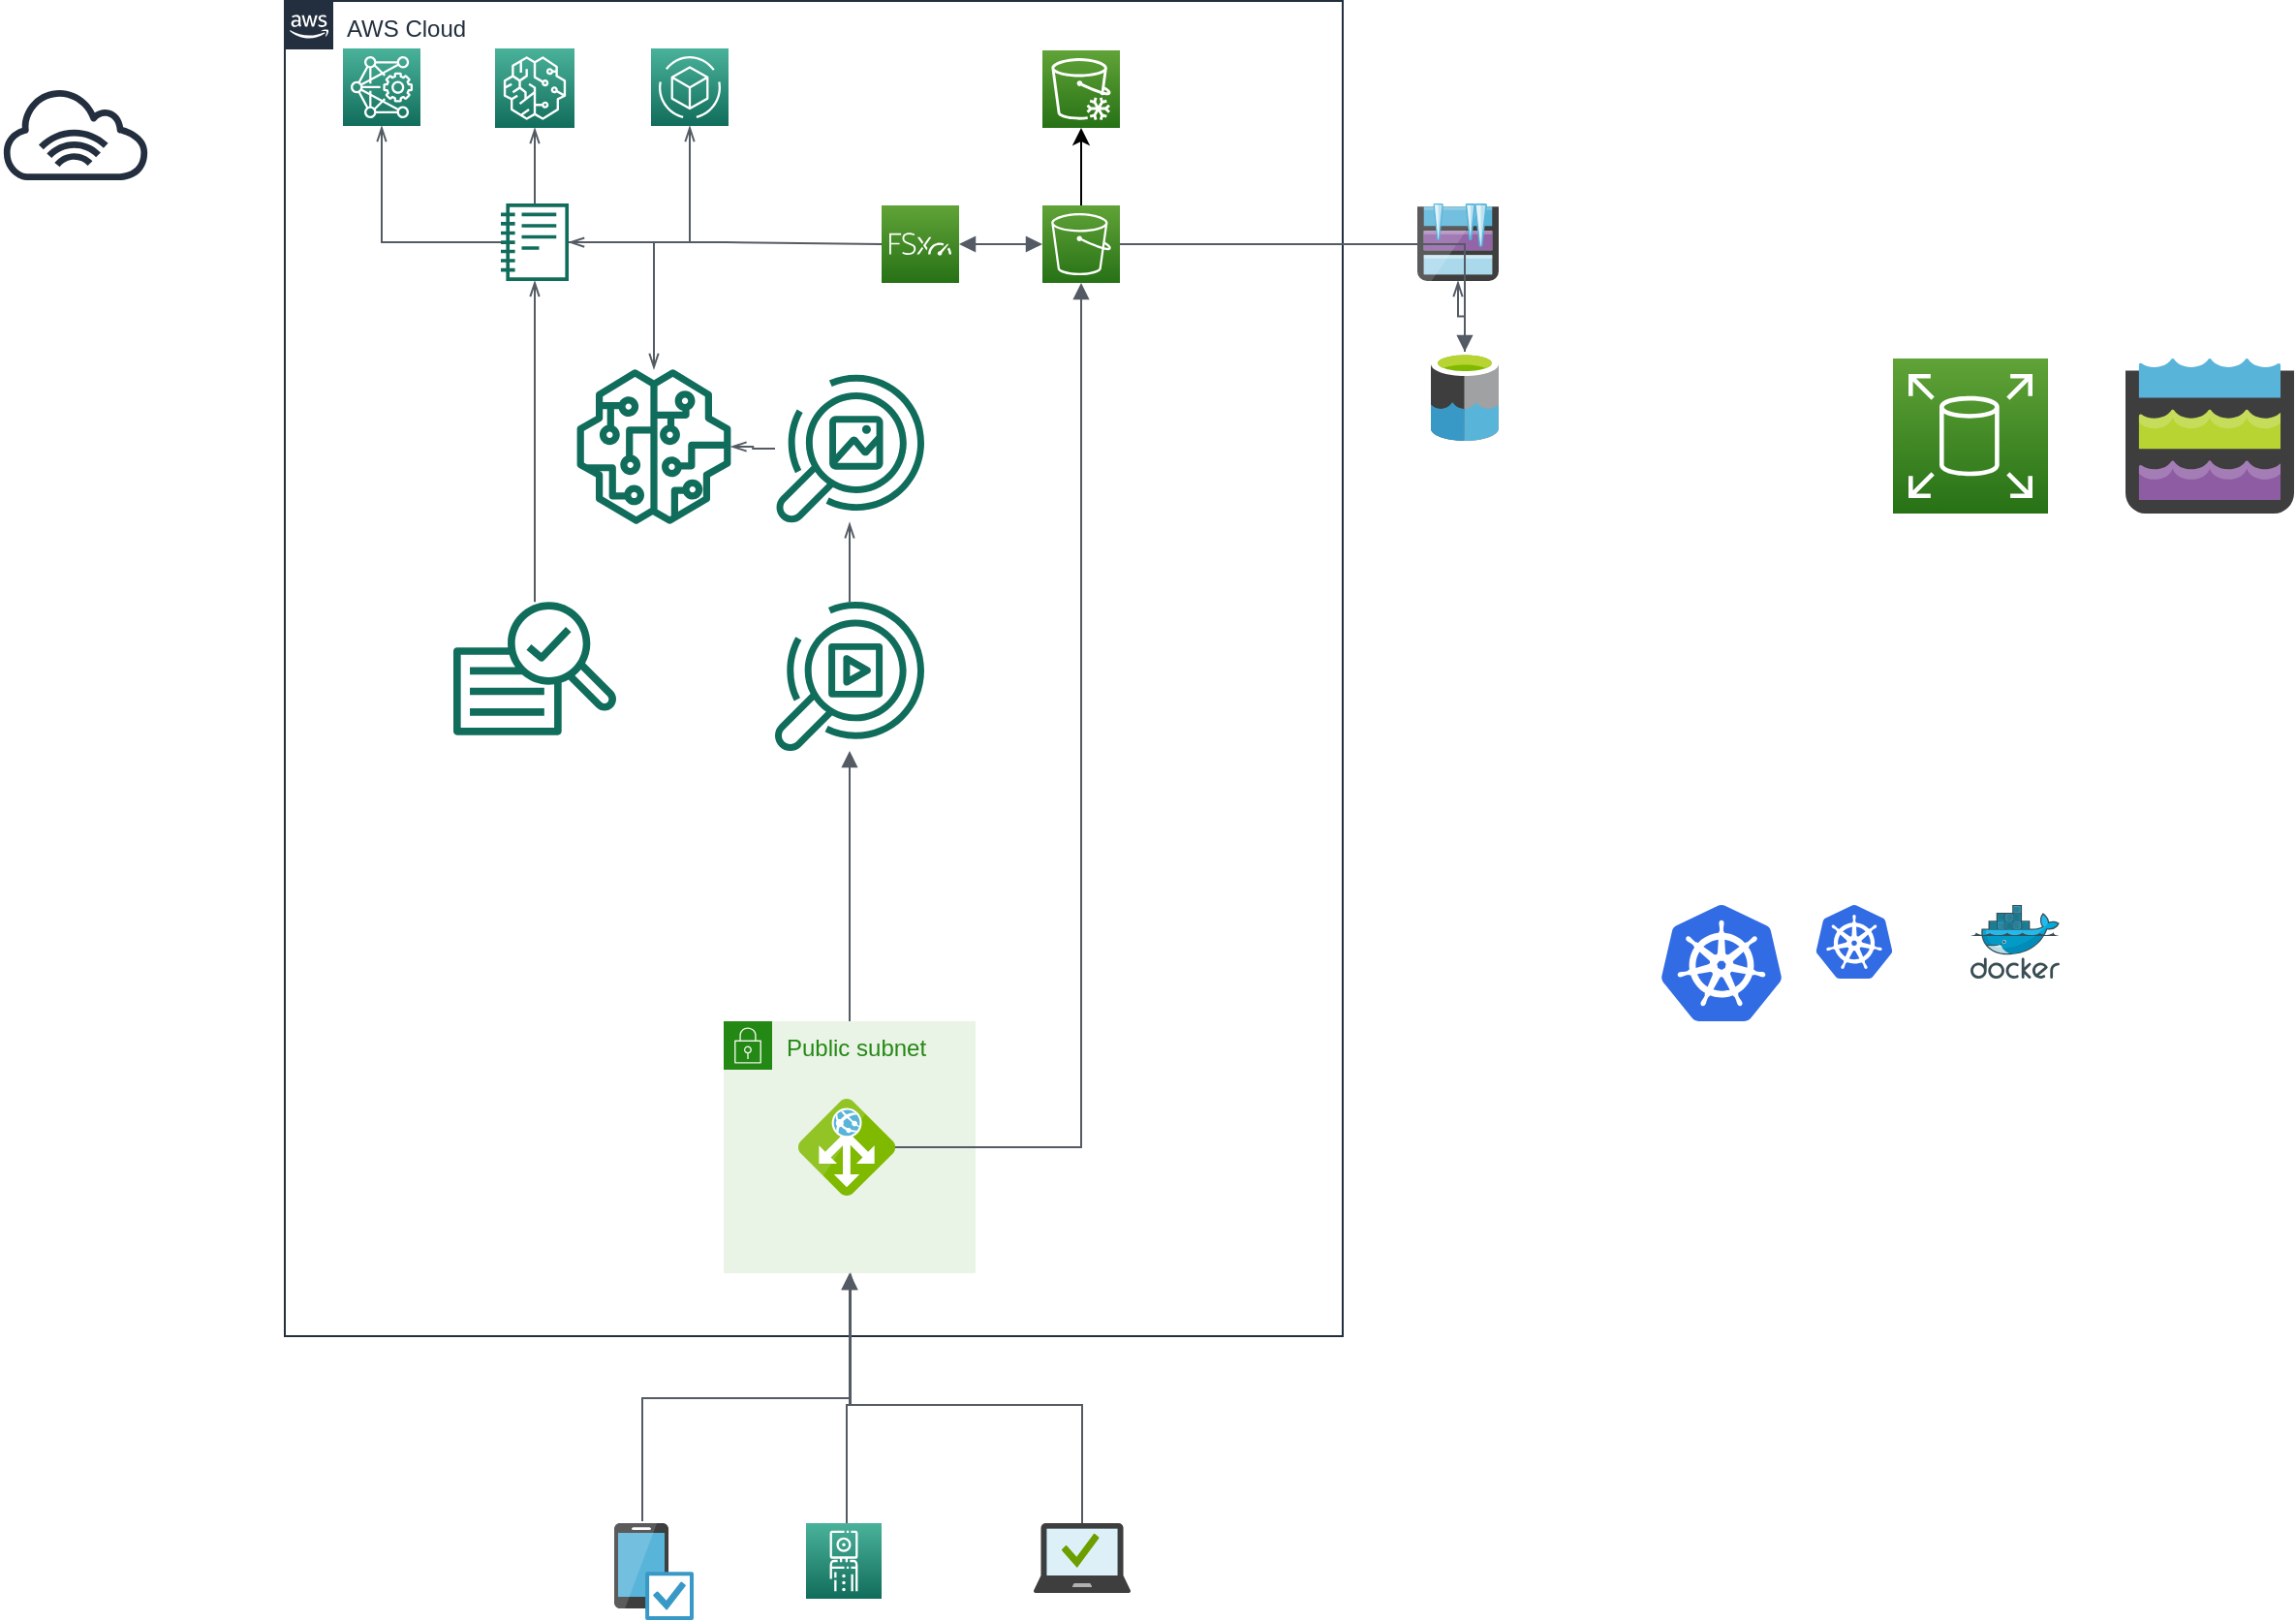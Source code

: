 <mxfile version="12.3.9" type="github" pages="1">
  <diagram id="Vi1aT1RHCRX_PTjctU80" name="Page-1">
    <mxGraphModel dx="1380" dy="774" grid="1" gridSize="10" guides="1" tooltips="1" connect="1" arrows="1" fold="1" page="1" pageScale="1" pageWidth="850" pageHeight="1100" math="0" shadow="0">
      <root>
        <mxCell id="0"/>
        <mxCell id="1" parent="0"/>
        <mxCell id="LKrPCMcQ-oBAEZSnCPAM-34" value="AWS Cloud" style="points=[[0,0],[0.25,0],[0.5,0],[0.75,0],[1,0],[1,0.25],[1,0.5],[1,0.75],[1,1],[0.75,1],[0.5,1],[0.25,1],[0,1],[0,0.75],[0,0.5],[0,0.25]];outlineConnect=0;gradientColor=none;html=1;whiteSpace=wrap;fontSize=12;fontStyle=0;shape=mxgraph.aws4.group;grIcon=mxgraph.aws4.group_aws_cloud_alt;strokeColor=#232F3E;fillColor=none;verticalAlign=top;align=left;spacingLeft=30;fontColor=#232F3E;dashed=0;" vertex="1" parent="1">
          <mxGeometry x="170" y="95.5" width="546" height="689" as="geometry"/>
        </mxCell>
        <mxCell id="LKrPCMcQ-oBAEZSnCPAM-1" value="" style="outlineConnect=0;fontColor=#232F3E;gradientColor=#4AB29A;gradientDirection=north;fillColor=#116D5B;strokeColor=#ffffff;dashed=0;verticalLabelPosition=bottom;verticalAlign=top;align=center;html=1;fontSize=12;fontStyle=0;aspect=fixed;shape=mxgraph.aws4.resourceIcon;resIcon=mxgraph.aws4.apache_mxnet_on_aws;" vertex="1" parent="1">
          <mxGeometry x="359" y="120" width="40" height="40" as="geometry"/>
        </mxCell>
        <mxCell id="LKrPCMcQ-oBAEZSnCPAM-2" value="" style="outlineConnect=0;fontColor=#232F3E;gradientColor=#4AB29A;gradientDirection=north;fillColor=#116D5B;strokeColor=#ffffff;dashed=0;verticalLabelPosition=bottom;verticalAlign=top;align=center;html=1;fontSize=12;fontStyle=0;aspect=fixed;shape=mxgraph.aws4.resourceIcon;resIcon=mxgraph.aws4.deep_learning_amis;" vertex="1" parent="1">
          <mxGeometry x="200" y="120" width="40" height="40" as="geometry"/>
        </mxCell>
        <mxCell id="LKrPCMcQ-oBAEZSnCPAM-3" value="" style="outlineConnect=0;fontColor=#232F3E;gradientColor=#4AB29A;gradientDirection=north;fillColor=#116D5B;strokeColor=#ffffff;dashed=0;verticalLabelPosition=bottom;verticalAlign=top;align=center;html=1;fontSize=12;fontStyle=0;aspect=fixed;shape=mxgraph.aws4.resourceIcon;resIcon=mxgraph.aws4.deeplens;" vertex="1" parent="1">
          <mxGeometry x="439" y="881" width="39" height="39" as="geometry"/>
        </mxCell>
        <mxCell id="LKrPCMcQ-oBAEZSnCPAM-4" value="" style="outlineConnect=0;fontColor=#232F3E;gradientColor=#4AB29A;gradientDirection=north;fillColor=#116D5B;strokeColor=#ffffff;dashed=0;verticalLabelPosition=bottom;verticalAlign=top;align=center;html=1;fontSize=12;fontStyle=0;aspect=fixed;shape=mxgraph.aws4.resourceIcon;resIcon=mxgraph.aws4.sagemaker;" vertex="1" parent="1">
          <mxGeometry x="278.5" y="120" width="41" height="41" as="geometry"/>
        </mxCell>
        <mxCell id="LKrPCMcQ-oBAEZSnCPAM-5" value="" style="outlineConnect=0;fontColor=#232F3E;gradientColor=none;fillColor=#116D5B;strokeColor=none;dashed=0;verticalLabelPosition=bottom;verticalAlign=top;align=center;html=1;fontSize=12;fontStyle=0;aspect=fixed;pointerEvents=1;shape=mxgraph.aws4.sagemaker_notebook;" vertex="1" parent="1">
          <mxGeometry x="281.5" y="200" width="35" height="40" as="geometry"/>
        </mxCell>
        <mxCell id="LKrPCMcQ-oBAEZSnCPAM-6" value="" style="outlineConnect=0;fontColor=#232F3E;gradientColor=none;fillColor=#116D5B;strokeColor=none;dashed=0;verticalLabelPosition=bottom;verticalAlign=top;align=center;html=1;fontSize=12;fontStyle=0;aspect=fixed;pointerEvents=1;shape=mxgraph.aws4.sagemaker_model;" vertex="1" parent="1">
          <mxGeometry x="320.5" y="285.5" width="80" height="80" as="geometry"/>
        </mxCell>
        <mxCell id="LKrPCMcQ-oBAEZSnCPAM-7" value="" style="outlineConnect=0;fontColor=#232F3E;gradientColor=none;fillColor=#116D5B;strokeColor=none;dashed=0;verticalLabelPosition=bottom;verticalAlign=top;align=center;html=1;fontSize=12;fontStyle=0;aspect=fixed;pointerEvents=1;shape=mxgraph.aws4.sagemaker_train;" vertex="1" parent="1">
          <mxGeometry x="257" y="405" width="84" height="70" as="geometry"/>
        </mxCell>
        <mxCell id="LKrPCMcQ-oBAEZSnCPAM-8" value="" style="outlineConnect=0;fontColor=#232F3E;gradientColor=none;fillColor=#116D5B;strokeColor=none;dashed=0;verticalLabelPosition=bottom;verticalAlign=top;align=center;html=1;fontSize=12;fontStyle=0;aspect=fixed;pointerEvents=1;shape=mxgraph.aws4.rekognition_video;" vertex="1" parent="1">
          <mxGeometry x="423" y="405" width="77" height="78" as="geometry"/>
        </mxCell>
        <mxCell id="LKrPCMcQ-oBAEZSnCPAM-9" value="" style="outlineConnect=0;fontColor=#232F3E;gradientColor=none;fillColor=#116D5B;strokeColor=none;dashed=0;verticalLabelPosition=bottom;verticalAlign=top;align=center;html=1;fontSize=12;fontStyle=0;aspect=fixed;pointerEvents=1;shape=mxgraph.aws4.rekognition_image;" vertex="1" parent="1">
          <mxGeometry x="423" y="287.5" width="77" height="78" as="geometry"/>
        </mxCell>
        <mxCell id="LKrPCMcQ-oBAEZSnCPAM-15" value="" style="aspect=fixed;html=1;points=[];align=center;image;fontSize=12;image=img/lib/mscae/Kubernetes.svg;" vertex="1" parent="1">
          <mxGeometry x="880" y="562" width="63" height="60" as="geometry"/>
        </mxCell>
        <mxCell id="LKrPCMcQ-oBAEZSnCPAM-16" value="" style="aspect=fixed;html=1;points=[];align=center;image;fontSize=12;image=img/lib/mscae/Docker.svg;" vertex="1" parent="1">
          <mxGeometry x="1040" y="562" width="46" height="38" as="geometry"/>
        </mxCell>
        <mxCell id="LKrPCMcQ-oBAEZSnCPAM-22" value="" style="aspect=fixed;html=1;points=[];align=center;image;fontSize=12;image=img/lib/mscae/Data_Lake.svg;" vertex="1" parent="1">
          <mxGeometry x="761.5" y="276.5" width="35" height="46" as="geometry"/>
        </mxCell>
        <mxCell id="LKrPCMcQ-oBAEZSnCPAM-23" value="" style="aspect=fixed;html=1;points=[];align=center;image;fontSize=12;image=img/lib/mscae/Managed_Desktop.svg;" vertex="1" parent="1">
          <mxGeometry x="556.5" y="881" width="50" height="36" as="geometry"/>
        </mxCell>
        <mxCell id="LKrPCMcQ-oBAEZSnCPAM-24" value="" style="aspect=fixed;html=1;points=[];align=center;image;fontSize=12;image=img/lib/mscae/Device_Compliance.svg;" vertex="1" parent="1">
          <mxGeometry x="340" y="881" width="41" height="50" as="geometry"/>
        </mxCell>
        <mxCell id="LKrPCMcQ-oBAEZSnCPAM-28" value="" style="outlineConnect=0;fontColor=#232F3E;gradientColor=#60A337;gradientDirection=north;fillColor=#277116;strokeColor=#ffffff;dashed=0;verticalLabelPosition=bottom;verticalAlign=top;align=center;html=1;fontSize=12;fontStyle=0;aspect=fixed;shape=mxgraph.aws4.resourceIcon;resIcon=mxgraph.aws4.elastic_block_store;" vertex="1" parent="1">
          <mxGeometry x="1000" y="280" width="80" height="80" as="geometry"/>
        </mxCell>
        <mxCell id="LKrPCMcQ-oBAEZSnCPAM-29" value="" style="aspect=fixed;html=1;points=[];align=center;image;fontSize=12;image=img/lib/mscae/Kubernetes.svg;" vertex="1" parent="1">
          <mxGeometry x="960" y="562" width="40" height="38" as="geometry"/>
        </mxCell>
        <mxCell id="LKrPCMcQ-oBAEZSnCPAM-31" value="" style="aspect=fixed;html=1;points=[];align=center;image;fontSize=12;image=img/lib/mscae/Data_Lake_Storage.svg;" vertex="1" parent="1">
          <mxGeometry x="1120" y="280" width="87" height="80" as="geometry"/>
        </mxCell>
        <mxCell id="LKrPCMcQ-oBAEZSnCPAM-32" value="" style="aspect=fixed;html=1;points=[];align=center;image;fontSize=12;image=img/lib/mscae/Archive_Storage.svg;" vertex="1" parent="1">
          <mxGeometry x="754.5" y="200" width="42" height="40" as="geometry"/>
        </mxCell>
        <mxCell id="LKrPCMcQ-oBAEZSnCPAM-33" value="" style="outlineConnect=0;fontColor=#232F3E;gradientColor=none;fillColor=#232F3E;strokeColor=none;dashed=0;verticalLabelPosition=bottom;verticalAlign=top;align=center;html=1;fontSize=12;fontStyle=0;aspect=fixed;pointerEvents=1;shape=mxgraph.aws4.internet_alt1;" vertex="1" parent="1">
          <mxGeometry x="23" y="140" width="78" height="48" as="geometry"/>
        </mxCell>
        <mxCell id="LKrPCMcQ-oBAEZSnCPAM-44" value="" style="group" vertex="1" connectable="0" parent="1">
          <mxGeometry x="396.5" y="622" width="130" height="130" as="geometry"/>
        </mxCell>
        <mxCell id="LKrPCMcQ-oBAEZSnCPAM-36" value="Public subnet" style="points=[[0,0],[0.25,0],[0.5,0],[0.75,0],[1,0],[1,0.25],[1,0.5],[1,0.75],[1,1],[0.75,1],[0.5,1],[0.25,1],[0,1],[0,0.75],[0,0.5],[0,0.25]];outlineConnect=0;gradientColor=none;html=1;whiteSpace=wrap;fontSize=12;fontStyle=0;shape=mxgraph.aws4.group;grIcon=mxgraph.aws4.group_security_group;grStroke=0;strokeColor=#248814;fillColor=#E9F3E6;verticalAlign=top;align=left;spacingLeft=30;fontColor=#248814;dashed=0;" vertex="1" parent="LKrPCMcQ-oBAEZSnCPAM-44">
          <mxGeometry width="130" height="130" as="geometry"/>
        </mxCell>
        <mxCell id="LKrPCMcQ-oBAEZSnCPAM-27" value="" style="aspect=fixed;html=1;points=[];align=center;image;fontSize=12;image=img/lib/mscae/Application_Gateway.svg;" vertex="1" parent="LKrPCMcQ-oBAEZSnCPAM-44">
          <mxGeometry x="38.5" y="40" width="50" height="50" as="geometry"/>
        </mxCell>
        <mxCell id="LKrPCMcQ-oBAEZSnCPAM-45" value="" style="edgeStyle=orthogonalEdgeStyle;html=1;endArrow=block;elbow=vertical;startArrow=none;endFill=1;strokeColor=#545B64;rounded=0;exitX=0.354;exitY=-0.02;exitDx=0;exitDy=0;exitPerimeter=0;" edge="1" parent="1" source="LKrPCMcQ-oBAEZSnCPAM-24" target="LKrPCMcQ-oBAEZSnCPAM-36">
          <mxGeometry width="100" relative="1" as="geometry">
            <mxPoint x="380" y="840" as="sourcePoint"/>
            <mxPoint x="480" y="840" as="targetPoint"/>
          </mxGeometry>
        </mxCell>
        <mxCell id="LKrPCMcQ-oBAEZSnCPAM-46" value="" style="edgeStyle=orthogonalEdgeStyle;html=1;endArrow=block;elbow=vertical;startArrow=none;endFill=1;strokeColor=#545B64;rounded=0;entryX=0.5;entryY=1;entryDx=0;entryDy=0;" edge="1" parent="1" source="LKrPCMcQ-oBAEZSnCPAM-23" target="LKrPCMcQ-oBAEZSnCPAM-36">
          <mxGeometry width="100" relative="1" as="geometry">
            <mxPoint x="170" y="860" as="sourcePoint"/>
            <mxPoint x="270" y="860" as="targetPoint"/>
            <Array as="points">
              <mxPoint x="582" y="820"/>
              <mxPoint x="462" y="820"/>
            </Array>
          </mxGeometry>
        </mxCell>
        <mxCell id="LKrPCMcQ-oBAEZSnCPAM-47" value="" style="edgeStyle=orthogonalEdgeStyle;html=1;endArrow=openThin;elbow=vertical;startArrow=none;endFill=0;strokeColor=#545B64;rounded=0;" edge="1" parent="1" source="LKrPCMcQ-oBAEZSnCPAM-3" target="LKrPCMcQ-oBAEZSnCPAM-36">
          <mxGeometry width="100" relative="1" as="geometry">
            <mxPoint x="130" y="910" as="sourcePoint"/>
            <mxPoint x="230" y="910" as="targetPoint"/>
            <Array as="points">
              <mxPoint x="460" y="820"/>
              <mxPoint x="462" y="820"/>
            </Array>
          </mxGeometry>
        </mxCell>
        <mxCell id="LKrPCMcQ-oBAEZSnCPAM-49" value="" style="edgeStyle=orthogonalEdgeStyle;html=1;endArrow=block;elbow=vertical;startArrow=none;endFill=1;strokeColor=#545B64;rounded=0;" edge="1" parent="1" source="LKrPCMcQ-oBAEZSnCPAM-36" target="LKrPCMcQ-oBAEZSnCPAM-8">
          <mxGeometry width="100" relative="1" as="geometry">
            <mxPoint x="550" y="590" as="sourcePoint"/>
            <mxPoint x="650" y="590" as="targetPoint"/>
          </mxGeometry>
        </mxCell>
        <mxCell id="LKrPCMcQ-oBAEZSnCPAM-50" value="" style="edgeStyle=orthogonalEdgeStyle;html=1;endArrow=openThin;elbow=vertical;startArrow=none;endFill=0;strokeColor=#545B64;rounded=0;" edge="1" parent="1" source="LKrPCMcQ-oBAEZSnCPAM-8" target="LKrPCMcQ-oBAEZSnCPAM-9">
          <mxGeometry width="100" relative="1" as="geometry">
            <mxPoint x="580" y="520" as="sourcePoint"/>
            <mxPoint x="680" y="520" as="targetPoint"/>
          </mxGeometry>
        </mxCell>
        <mxCell id="LKrPCMcQ-oBAEZSnCPAM-51" value="" style="edgeStyle=orthogonalEdgeStyle;html=1;endArrow=openThin;elbow=vertical;startArrow=none;endFill=0;strokeColor=#545B64;rounded=0;" edge="1" parent="1" source="LKrPCMcQ-oBAEZSnCPAM-9" target="LKrPCMcQ-oBAEZSnCPAM-6">
          <mxGeometry width="100" relative="1" as="geometry">
            <mxPoint x="600" y="500" as="sourcePoint"/>
            <mxPoint x="700" y="500" as="targetPoint"/>
          </mxGeometry>
        </mxCell>
        <mxCell id="LKrPCMcQ-oBAEZSnCPAM-52" value="" style="edgeStyle=orthogonalEdgeStyle;html=1;endArrow=openThin;elbow=vertical;startArrow=none;endFill=0;strokeColor=#545B64;rounded=0;" edge="1" parent="1" source="LKrPCMcQ-oBAEZSnCPAM-5" target="LKrPCMcQ-oBAEZSnCPAM-6">
          <mxGeometry width="100" relative="1" as="geometry">
            <mxPoint x="360" y="330" as="sourcePoint"/>
            <mxPoint x="460" y="330" as="targetPoint"/>
          </mxGeometry>
        </mxCell>
        <mxCell id="LKrPCMcQ-oBAEZSnCPAM-54" value="" style="edgeStyle=orthogonalEdgeStyle;html=1;endArrow=openThin;elbow=vertical;startArrow=none;endFill=0;strokeColor=#545B64;rounded=0;" edge="1" parent="1" source="LKrPCMcQ-oBAEZSnCPAM-5" target="LKrPCMcQ-oBAEZSnCPAM-4">
          <mxGeometry width="100" relative="1" as="geometry">
            <mxPoint x="270" y="220" as="sourcePoint"/>
            <mxPoint x="370" y="220" as="targetPoint"/>
          </mxGeometry>
        </mxCell>
        <mxCell id="LKrPCMcQ-oBAEZSnCPAM-55" value="" style="edgeStyle=orthogonalEdgeStyle;html=1;endArrow=openThin;elbow=vertical;startArrow=none;endFill=0;strokeColor=#545B64;rounded=0;" edge="1" parent="1" source="LKrPCMcQ-oBAEZSnCPAM-5" target="LKrPCMcQ-oBAEZSnCPAM-1">
          <mxGeometry width="100" relative="1" as="geometry">
            <mxPoint x="300" y="220" as="sourcePoint"/>
            <mxPoint x="400" y="220" as="targetPoint"/>
          </mxGeometry>
        </mxCell>
        <mxCell id="LKrPCMcQ-oBAEZSnCPAM-58" value="" style="edgeStyle=orthogonalEdgeStyle;html=1;endArrow=block;elbow=vertical;startArrow=none;endFill=1;strokeColor=#545B64;rounded=0;" edge="1" parent="1" source="LKrPCMcQ-oBAEZSnCPAM-27" target="LKrPCMcQ-oBAEZSnCPAM-11">
          <mxGeometry width="100" relative="1" as="geometry">
            <mxPoint x="570" y="600" as="sourcePoint"/>
            <mxPoint x="670" y="600" as="targetPoint"/>
          </mxGeometry>
        </mxCell>
        <mxCell id="LKrPCMcQ-oBAEZSnCPAM-61" value="" style="edgeStyle=orthogonalEdgeStyle;html=1;endArrow=openThin;elbow=vertical;startArrow=none;endFill=0;strokeColor=#545B64;rounded=0;" edge="1" parent="1" source="LKrPCMcQ-oBAEZSnCPAM-22" target="LKrPCMcQ-oBAEZSnCPAM-32">
          <mxGeometry width="100" relative="1" as="geometry">
            <mxPoint x="730" y="300" as="sourcePoint"/>
            <mxPoint x="830" y="300" as="targetPoint"/>
          </mxGeometry>
        </mxCell>
        <mxCell id="LKrPCMcQ-oBAEZSnCPAM-62" value="" style="edgeStyle=orthogonalEdgeStyle;html=1;endArrow=block;elbow=vertical;startArrow=none;endFill=1;strokeColor=#545B64;rounded=0;" edge="1" parent="1" source="LKrPCMcQ-oBAEZSnCPAM-11" target="LKrPCMcQ-oBAEZSnCPAM-22">
          <mxGeometry width="100" relative="1" as="geometry">
            <mxPoint x="730" y="480" as="sourcePoint"/>
            <mxPoint x="830" y="480" as="targetPoint"/>
          </mxGeometry>
        </mxCell>
        <mxCell id="LKrPCMcQ-oBAEZSnCPAM-63" value="" style="edgeStyle=orthogonalEdgeStyle;html=1;endArrow=none;elbow=vertical;startArrow=openThin;startFill=0;strokeColor=#545B64;rounded=0;" edge="1" parent="1" source="LKrPCMcQ-oBAEZSnCPAM-5" target="LKrPCMcQ-oBAEZSnCPAM-12">
          <mxGeometry width="100" relative="1" as="geometry">
            <mxPoint x="560" y="450" as="sourcePoint"/>
            <mxPoint x="660" y="450" as="targetPoint"/>
          </mxGeometry>
        </mxCell>
        <mxCell id="LKrPCMcQ-oBAEZSnCPAM-68" value="" style="group" vertex="1" connectable="0" parent="1">
          <mxGeometry x="478" y="121" width="123" height="117" as="geometry"/>
        </mxCell>
        <mxCell id="LKrPCMcQ-oBAEZSnCPAM-10" value="" style="outlineConnect=0;fontColor=#232F3E;gradientColor=#60A337;gradientDirection=north;fillColor=#277116;strokeColor=#ffffff;dashed=0;verticalLabelPosition=bottom;verticalAlign=top;align=center;html=1;fontSize=12;fontStyle=0;aspect=fixed;shape=mxgraph.aws4.resourceIcon;resIcon=mxgraph.aws4.glacier;" vertex="1" parent="LKrPCMcQ-oBAEZSnCPAM-68">
          <mxGeometry x="83" width="40" height="40" as="geometry"/>
        </mxCell>
        <mxCell id="LKrPCMcQ-oBAEZSnCPAM-11" value="" style="outlineConnect=0;fontColor=#232F3E;gradientColor=#60A337;gradientDirection=north;fillColor=#277116;strokeColor=#ffffff;dashed=0;verticalLabelPosition=bottom;verticalAlign=top;align=center;html=1;fontSize=12;fontStyle=0;aspect=fixed;shape=mxgraph.aws4.resourceIcon;resIcon=mxgraph.aws4.s3;" vertex="1" parent="LKrPCMcQ-oBAEZSnCPAM-68">
          <mxGeometry x="83" y="80" width="40" height="40" as="geometry"/>
        </mxCell>
        <mxCell id="LKrPCMcQ-oBAEZSnCPAM-12" value="" style="outlineConnect=0;fontColor=#232F3E;gradientColor=#60A337;gradientDirection=north;fillColor=#277116;strokeColor=#ffffff;dashed=0;verticalLabelPosition=bottom;verticalAlign=top;align=center;html=1;fontSize=12;fontStyle=0;aspect=fixed;shape=mxgraph.aws4.resourceIcon;resIcon=mxgraph.aws4.fsx_for_lustre;" vertex="1" parent="LKrPCMcQ-oBAEZSnCPAM-68">
          <mxGeometry y="80" width="40" height="40" as="geometry"/>
        </mxCell>
        <mxCell id="LKrPCMcQ-oBAEZSnCPAM-67" value="" style="edgeStyle=orthogonalEdgeStyle;rounded=0;orthogonalLoop=1;jettySize=auto;html=1;" edge="1" parent="LKrPCMcQ-oBAEZSnCPAM-68" source="LKrPCMcQ-oBAEZSnCPAM-11" target="LKrPCMcQ-oBAEZSnCPAM-10">
          <mxGeometry relative="1" as="geometry">
            <mxPoint x="481" y="300" as="targetPoint"/>
          </mxGeometry>
        </mxCell>
        <mxCell id="LKrPCMcQ-oBAEZSnCPAM-59" value="" style="edgeStyle=orthogonalEdgeStyle;html=1;endArrow=block;elbow=vertical;startArrow=block;startFill=1;endFill=1;strokeColor=#545B64;rounded=0;" edge="1" parent="LKrPCMcQ-oBAEZSnCPAM-68" source="LKrPCMcQ-oBAEZSnCPAM-12" target="LKrPCMcQ-oBAEZSnCPAM-11">
          <mxGeometry width="100" relative="1" as="geometry">
            <mxPoint x="580" y="460" as="sourcePoint"/>
            <mxPoint x="680" y="460" as="targetPoint"/>
          </mxGeometry>
        </mxCell>
        <mxCell id="LKrPCMcQ-oBAEZSnCPAM-69" value="" style="edgeStyle=orthogonalEdgeStyle;html=1;endArrow=openThin;elbow=vertical;startArrow=none;endFill=0;strokeColor=#545B64;rounded=0;" edge="1" parent="1" source="LKrPCMcQ-oBAEZSnCPAM-5" target="LKrPCMcQ-oBAEZSnCPAM-2">
          <mxGeometry width="100" relative="1" as="geometry">
            <mxPoint x="90" y="310" as="sourcePoint"/>
            <mxPoint x="190" y="310" as="targetPoint"/>
          </mxGeometry>
        </mxCell>
        <mxCell id="LKrPCMcQ-oBAEZSnCPAM-70" value="" style="edgeStyle=orthogonalEdgeStyle;html=1;endArrow=none;elbow=vertical;startArrow=openThin;startFill=0;strokeColor=#545B64;rounded=0;" edge="1" parent="1" source="LKrPCMcQ-oBAEZSnCPAM-5" target="LKrPCMcQ-oBAEZSnCPAM-7">
          <mxGeometry width="100" relative="1" as="geometry">
            <mxPoint x="10" y="330" as="sourcePoint"/>
            <mxPoint x="110" y="330" as="targetPoint"/>
          </mxGeometry>
        </mxCell>
      </root>
    </mxGraphModel>
  </diagram>
</mxfile>
